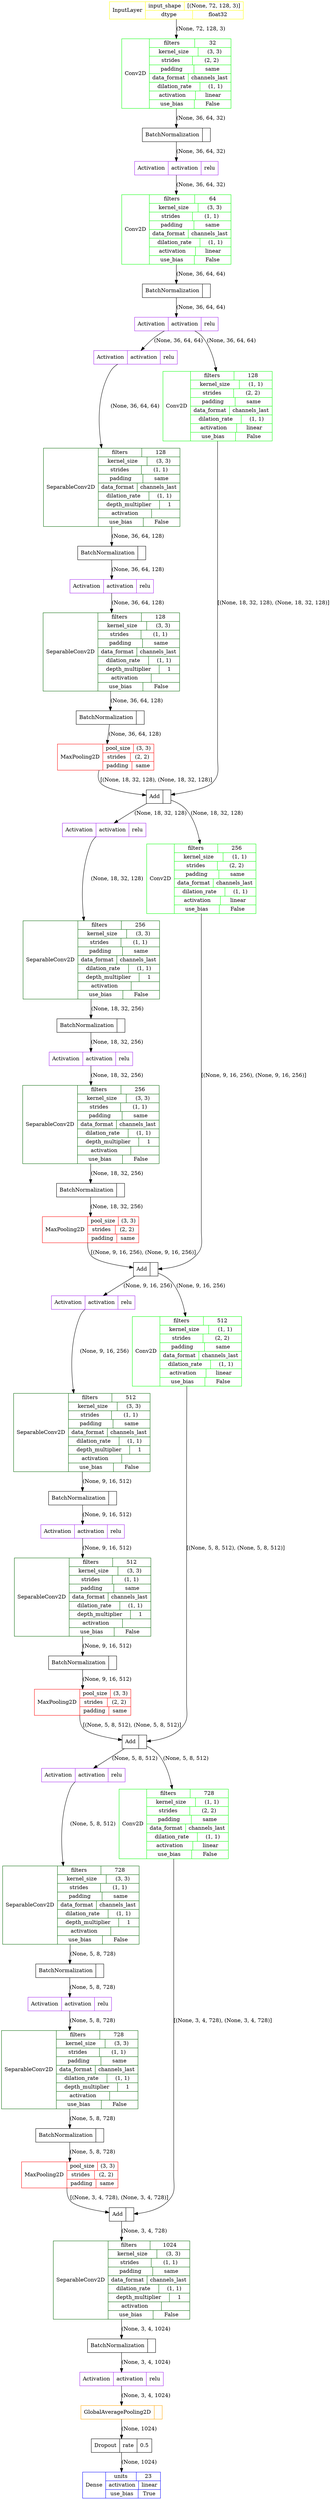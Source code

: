 digraph {input_1 [label="InputLayer|{{input_shape|[(None, 72, 128, 3)]}|{dtype|float32}}" color=yellow shape=record];conv2d [label="Conv2D|{{filters|32}|{kernel_size|(3, 3)}|{strides|(2, 2)}|{padding|same}|{data_format|channels_last}|{dilation_rate|(1, 1)}|{activation|linear}|{use_bias|False}}" color=green shape=record];input_1 -> conv2d [label="(None, 72, 128, 3)"];batch_normalization [label="BatchNormalization|{}" color=black shape=record];conv2d -> batch_normalization [label="(None, 36, 64, 32)"];activation [label="Activation|{{activation|relu}}" color=purple shape=record];batch_normalization -> activation [label="(None, 36, 64, 32)"];conv2d_1 [label="Conv2D|{{filters|64}|{kernel_size|(3, 3)}|{strides|(1, 1)}|{padding|same}|{data_format|channels_last}|{dilation_rate|(1, 1)}|{activation|linear}|{use_bias|False}}" color=green shape=record];activation -> conv2d_1 [label="(None, 36, 64, 32)"];batch_normalization_1 [label="BatchNormalization|{}" color=black shape=record];conv2d_1 -> batch_normalization_1 [label="(None, 36, 64, 64)"];activation_1 [label="Activation|{{activation|relu}}" color=purple shape=record];batch_normalization_1 -> activation_1 [label="(None, 36, 64, 64)"];activation_2 [label="Activation|{{activation|relu}}" color=purple shape=record];activation_1 -> activation_2 [label="(None, 36, 64, 64)"];separable_conv2d [label="SeparableConv2D|{{filters|128}|{kernel_size|(3, 3)}|{strides|(1, 1)}|{padding|same}|{data_format|channels_last}|{dilation_rate|(1, 1)}|{depth_multiplier|1}|{activation|<function linear at 0x7fc77e21af80>}|{use_bias|False}}" color=darkgreen shape=record];activation_2 -> separable_conv2d [label="(None, 36, 64, 64)"];batch_normalization_2 [label="BatchNormalization|{}" color=black shape=record];separable_conv2d -> batch_normalization_2 [label="(None, 36, 64, 128)"];activation_3 [label="Activation|{{activation|relu}}" color=purple shape=record];batch_normalization_2 -> activation_3 [label="(None, 36, 64, 128)"];separable_conv2d_1 [label="SeparableConv2D|{{filters|128}|{kernel_size|(3, 3)}|{strides|(1, 1)}|{padding|same}|{data_format|channels_last}|{dilation_rate|(1, 1)}|{depth_multiplier|1}|{activation|<function linear at 0x7fc77e21af80>}|{use_bias|False}}" color=darkgreen shape=record];activation_3 -> separable_conv2d_1 [label="(None, 36, 64, 128)"];batch_normalization_3 [label="BatchNormalization|{}" color=black shape=record];separable_conv2d_1 -> batch_normalization_3 [label="(None, 36, 64, 128)"];max_pooling2d [label="MaxPooling2D|{{pool_size|(3, 3)}|{strides|(2, 2)}|{padding|same}}" color=red shape=record];batch_normalization_3 -> max_pooling2d [label="(None, 36, 64, 128)"];conv2d_2 [label="Conv2D|{{filters|128}|{kernel_size|(1, 1)}|{strides|(2, 2)}|{padding|same}|{data_format|channels_last}|{dilation_rate|(1, 1)}|{activation|linear}|{use_bias|False}}" color=green shape=record];activation_1 -> conv2d_2 [label="(None, 36, 64, 64)"];add [label="Add|{}" color=black shape=record];max_pooling2d -> add [label="[(None, 18, 32, 128), (None, 18, 32, 128)]"];conv2d_2 -> add [label="[(None, 18, 32, 128), (None, 18, 32, 128)]"];activation_4 [label="Activation|{{activation|relu}}" color=purple shape=record];add -> activation_4 [label="(None, 18, 32, 128)"];separable_conv2d_2 [label="SeparableConv2D|{{filters|256}|{kernel_size|(3, 3)}|{strides|(1, 1)}|{padding|same}|{data_format|channels_last}|{dilation_rate|(1, 1)}|{depth_multiplier|1}|{activation|<function linear at 0x7fc77e21af80>}|{use_bias|False}}" color=darkgreen shape=record];activation_4 -> separable_conv2d_2 [label="(None, 18, 32, 128)"];batch_normalization_4 [label="BatchNormalization|{}" color=black shape=record];separable_conv2d_2 -> batch_normalization_4 [label="(None, 18, 32, 256)"];activation_5 [label="Activation|{{activation|relu}}" color=purple shape=record];batch_normalization_4 -> activation_5 [label="(None, 18, 32, 256)"];separable_conv2d_3 [label="SeparableConv2D|{{filters|256}|{kernel_size|(3, 3)}|{strides|(1, 1)}|{padding|same}|{data_format|channels_last}|{dilation_rate|(1, 1)}|{depth_multiplier|1}|{activation|<function linear at 0x7fc77e21af80>}|{use_bias|False}}" color=darkgreen shape=record];activation_5 -> separable_conv2d_3 [label="(None, 18, 32, 256)"];batch_normalization_5 [label="BatchNormalization|{}" color=black shape=record];separable_conv2d_3 -> batch_normalization_5 [label="(None, 18, 32, 256)"];max_pooling2d_1 [label="MaxPooling2D|{{pool_size|(3, 3)}|{strides|(2, 2)}|{padding|same}}" color=red shape=record];batch_normalization_5 -> max_pooling2d_1 [label="(None, 18, 32, 256)"];conv2d_3 [label="Conv2D|{{filters|256}|{kernel_size|(1, 1)}|{strides|(2, 2)}|{padding|same}|{data_format|channels_last}|{dilation_rate|(1, 1)}|{activation|linear}|{use_bias|False}}" color=green shape=record];add -> conv2d_3 [label="(None, 18, 32, 128)"];add_1 [label="Add|{}" color=black shape=record];max_pooling2d_1 -> add_1 [label="[(None, 9, 16, 256), (None, 9, 16, 256)]"];conv2d_3 -> add_1 [label="[(None, 9, 16, 256), (None, 9, 16, 256)]"];activation_6 [label="Activation|{{activation|relu}}" color=purple shape=record];add_1 -> activation_6 [label="(None, 9, 16, 256)"];separable_conv2d_4 [label="SeparableConv2D|{{filters|512}|{kernel_size|(3, 3)}|{strides|(1, 1)}|{padding|same}|{data_format|channels_last}|{dilation_rate|(1, 1)}|{depth_multiplier|1}|{activation|<function linear at 0x7fc77e21af80>}|{use_bias|False}}" color=darkgreen shape=record];activation_6 -> separable_conv2d_4 [label="(None, 9, 16, 256)"];batch_normalization_6 [label="BatchNormalization|{}" color=black shape=record];separable_conv2d_4 -> batch_normalization_6 [label="(None, 9, 16, 512)"];activation_7 [label="Activation|{{activation|relu}}" color=purple shape=record];batch_normalization_6 -> activation_7 [label="(None, 9, 16, 512)"];separable_conv2d_5 [label="SeparableConv2D|{{filters|512}|{kernel_size|(3, 3)}|{strides|(1, 1)}|{padding|same}|{data_format|channels_last}|{dilation_rate|(1, 1)}|{depth_multiplier|1}|{activation|<function linear at 0x7fc77e21af80>}|{use_bias|False}}" color=darkgreen shape=record];activation_7 -> separable_conv2d_5 [label="(None, 9, 16, 512)"];batch_normalization_7 [label="BatchNormalization|{}" color=black shape=record];separable_conv2d_5 -> batch_normalization_7 [label="(None, 9, 16, 512)"];max_pooling2d_2 [label="MaxPooling2D|{{pool_size|(3, 3)}|{strides|(2, 2)}|{padding|same}}" color=red shape=record];batch_normalization_7 -> max_pooling2d_2 [label="(None, 9, 16, 512)"];conv2d_4 [label="Conv2D|{{filters|512}|{kernel_size|(1, 1)}|{strides|(2, 2)}|{padding|same}|{data_format|channels_last}|{dilation_rate|(1, 1)}|{activation|linear}|{use_bias|False}}" color=green shape=record];add_1 -> conv2d_4 [label="(None, 9, 16, 256)"];add_2 [label="Add|{}" color=black shape=record];max_pooling2d_2 -> add_2 [label="[(None, 5, 8, 512), (None, 5, 8, 512)]"];conv2d_4 -> add_2 [label="[(None, 5, 8, 512), (None, 5, 8, 512)]"];activation_8 [label="Activation|{{activation|relu}}" color=purple shape=record];add_2 -> activation_8 [label="(None, 5, 8, 512)"];separable_conv2d_6 [label="SeparableConv2D|{{filters|728}|{kernel_size|(3, 3)}|{strides|(1, 1)}|{padding|same}|{data_format|channels_last}|{dilation_rate|(1, 1)}|{depth_multiplier|1}|{activation|<function linear at 0x7fc77e21af80>}|{use_bias|False}}" color=darkgreen shape=record];activation_8 -> separable_conv2d_6 [label="(None, 5, 8, 512)"];batch_normalization_8 [label="BatchNormalization|{}" color=black shape=record];separable_conv2d_6 -> batch_normalization_8 [label="(None, 5, 8, 728)"];activation_9 [label="Activation|{{activation|relu}}" color=purple shape=record];batch_normalization_8 -> activation_9 [label="(None, 5, 8, 728)"];separable_conv2d_7 [label="SeparableConv2D|{{filters|728}|{kernel_size|(3, 3)}|{strides|(1, 1)}|{padding|same}|{data_format|channels_last}|{dilation_rate|(1, 1)}|{depth_multiplier|1}|{activation|<function linear at 0x7fc77e21af80>}|{use_bias|False}}" color=darkgreen shape=record];activation_9 -> separable_conv2d_7 [label="(None, 5, 8, 728)"];batch_normalization_9 [label="BatchNormalization|{}" color=black shape=record];separable_conv2d_7 -> batch_normalization_9 [label="(None, 5, 8, 728)"];max_pooling2d_3 [label="MaxPooling2D|{{pool_size|(3, 3)}|{strides|(2, 2)}|{padding|same}}" color=red shape=record];batch_normalization_9 -> max_pooling2d_3 [label="(None, 5, 8, 728)"];conv2d_5 [label="Conv2D|{{filters|728}|{kernel_size|(1, 1)}|{strides|(2, 2)}|{padding|same}|{data_format|channels_last}|{dilation_rate|(1, 1)}|{activation|linear}|{use_bias|False}}" color=green shape=record];add_2 -> conv2d_5 [label="(None, 5, 8, 512)"];add_3 [label="Add|{}" color=black shape=record];max_pooling2d_3 -> add_3 [label="[(None, 3, 4, 728), (None, 3, 4, 728)]"];conv2d_5 -> add_3 [label="[(None, 3, 4, 728), (None, 3, 4, 728)]"];separable_conv2d_8 [label="SeparableConv2D|{{filters|1024}|{kernel_size|(3, 3)}|{strides|(1, 1)}|{padding|same}|{data_format|channels_last}|{dilation_rate|(1, 1)}|{depth_multiplier|1}|{activation|<function linear at 0x7fc77e21af80>}|{use_bias|False}}" color=darkgreen shape=record];add_3 -> separable_conv2d_8 [label="(None, 3, 4, 728)"];batch_normalization_10 [label="BatchNormalization|{}" color=black shape=record];separable_conv2d_8 -> batch_normalization_10 [label="(None, 3, 4, 1024)"];activation_10 [label="Activation|{{activation|relu}}" color=purple shape=record];batch_normalization_10 -> activation_10 [label="(None, 3, 4, 1024)"];global_average_pooling2d [label="GlobalAveragePooling2D|{}" color=orange shape=record];activation_10 -> global_average_pooling2d [label="(None, 3, 4, 1024)"];dropout [label="Dropout|{{rate|0.5}}" color=black shape=record];global_average_pooling2d -> dropout [label="(None, 1024)"];dense [label="Dense|{{units|23}|{activation|linear}|{use_bias|True}}" color=blue shape=record];dropout -> dense [label="(None, 1024)"];}
